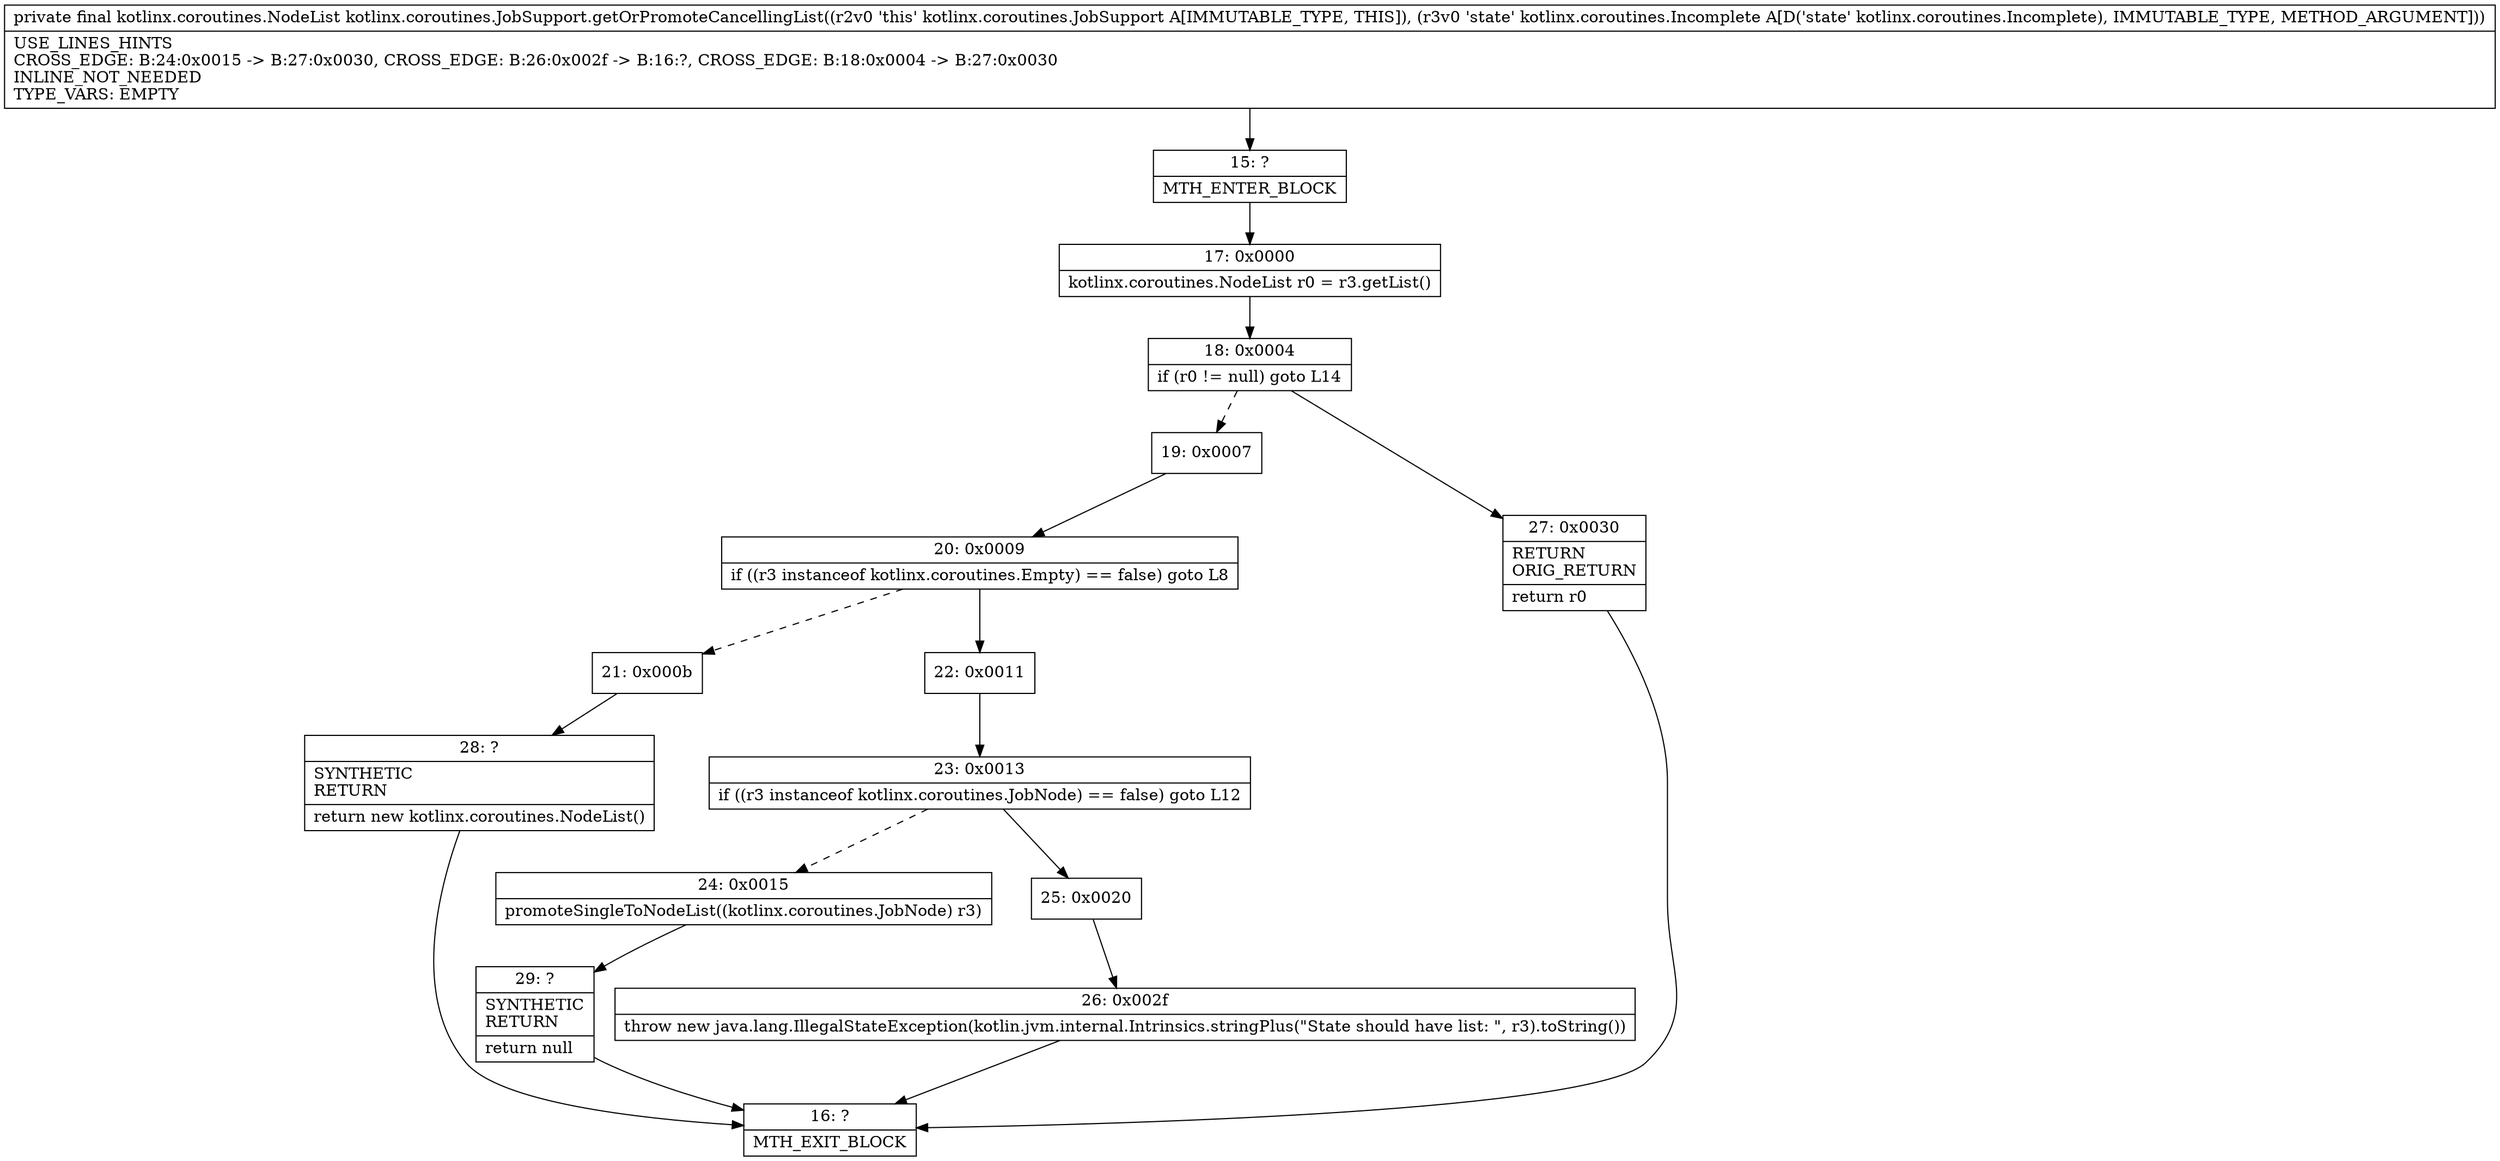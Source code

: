 digraph "CFG forkotlinx.coroutines.JobSupport.getOrPromoteCancellingList(Lkotlinx\/coroutines\/Incomplete;)Lkotlinx\/coroutines\/NodeList;" {
Node_15 [shape=record,label="{15\:\ ?|MTH_ENTER_BLOCK\l}"];
Node_17 [shape=record,label="{17\:\ 0x0000|kotlinx.coroutines.NodeList r0 = r3.getList()\l}"];
Node_18 [shape=record,label="{18\:\ 0x0004|if (r0 != null) goto L14\l}"];
Node_19 [shape=record,label="{19\:\ 0x0007}"];
Node_20 [shape=record,label="{20\:\ 0x0009|if ((r3 instanceof kotlinx.coroutines.Empty) == false) goto L8\l}"];
Node_21 [shape=record,label="{21\:\ 0x000b}"];
Node_28 [shape=record,label="{28\:\ ?|SYNTHETIC\lRETURN\l|return new kotlinx.coroutines.NodeList()\l}"];
Node_16 [shape=record,label="{16\:\ ?|MTH_EXIT_BLOCK\l}"];
Node_22 [shape=record,label="{22\:\ 0x0011}"];
Node_23 [shape=record,label="{23\:\ 0x0013|if ((r3 instanceof kotlinx.coroutines.JobNode) == false) goto L12\l}"];
Node_24 [shape=record,label="{24\:\ 0x0015|promoteSingleToNodeList((kotlinx.coroutines.JobNode) r3)\l}"];
Node_29 [shape=record,label="{29\:\ ?|SYNTHETIC\lRETURN\l|return null\l}"];
Node_25 [shape=record,label="{25\:\ 0x0020}"];
Node_26 [shape=record,label="{26\:\ 0x002f|throw new java.lang.IllegalStateException(kotlin.jvm.internal.Intrinsics.stringPlus(\"State should have list: \", r3).toString())\l}"];
Node_27 [shape=record,label="{27\:\ 0x0030|RETURN\lORIG_RETURN\l|return r0\l}"];
MethodNode[shape=record,label="{private final kotlinx.coroutines.NodeList kotlinx.coroutines.JobSupport.getOrPromoteCancellingList((r2v0 'this' kotlinx.coroutines.JobSupport A[IMMUTABLE_TYPE, THIS]), (r3v0 'state' kotlinx.coroutines.Incomplete A[D('state' kotlinx.coroutines.Incomplete), IMMUTABLE_TYPE, METHOD_ARGUMENT]))  | USE_LINES_HINTS\lCROSS_EDGE: B:24:0x0015 \-\> B:27:0x0030, CROSS_EDGE: B:26:0x002f \-\> B:16:?, CROSS_EDGE: B:18:0x0004 \-\> B:27:0x0030\lINLINE_NOT_NEEDED\lTYPE_VARS: EMPTY\l}"];
MethodNode -> Node_15;Node_15 -> Node_17;
Node_17 -> Node_18;
Node_18 -> Node_19[style=dashed];
Node_18 -> Node_27;
Node_19 -> Node_20;
Node_20 -> Node_21[style=dashed];
Node_20 -> Node_22;
Node_21 -> Node_28;
Node_28 -> Node_16;
Node_22 -> Node_23;
Node_23 -> Node_24[style=dashed];
Node_23 -> Node_25;
Node_24 -> Node_29;
Node_29 -> Node_16;
Node_25 -> Node_26;
Node_26 -> Node_16;
Node_27 -> Node_16;
}

